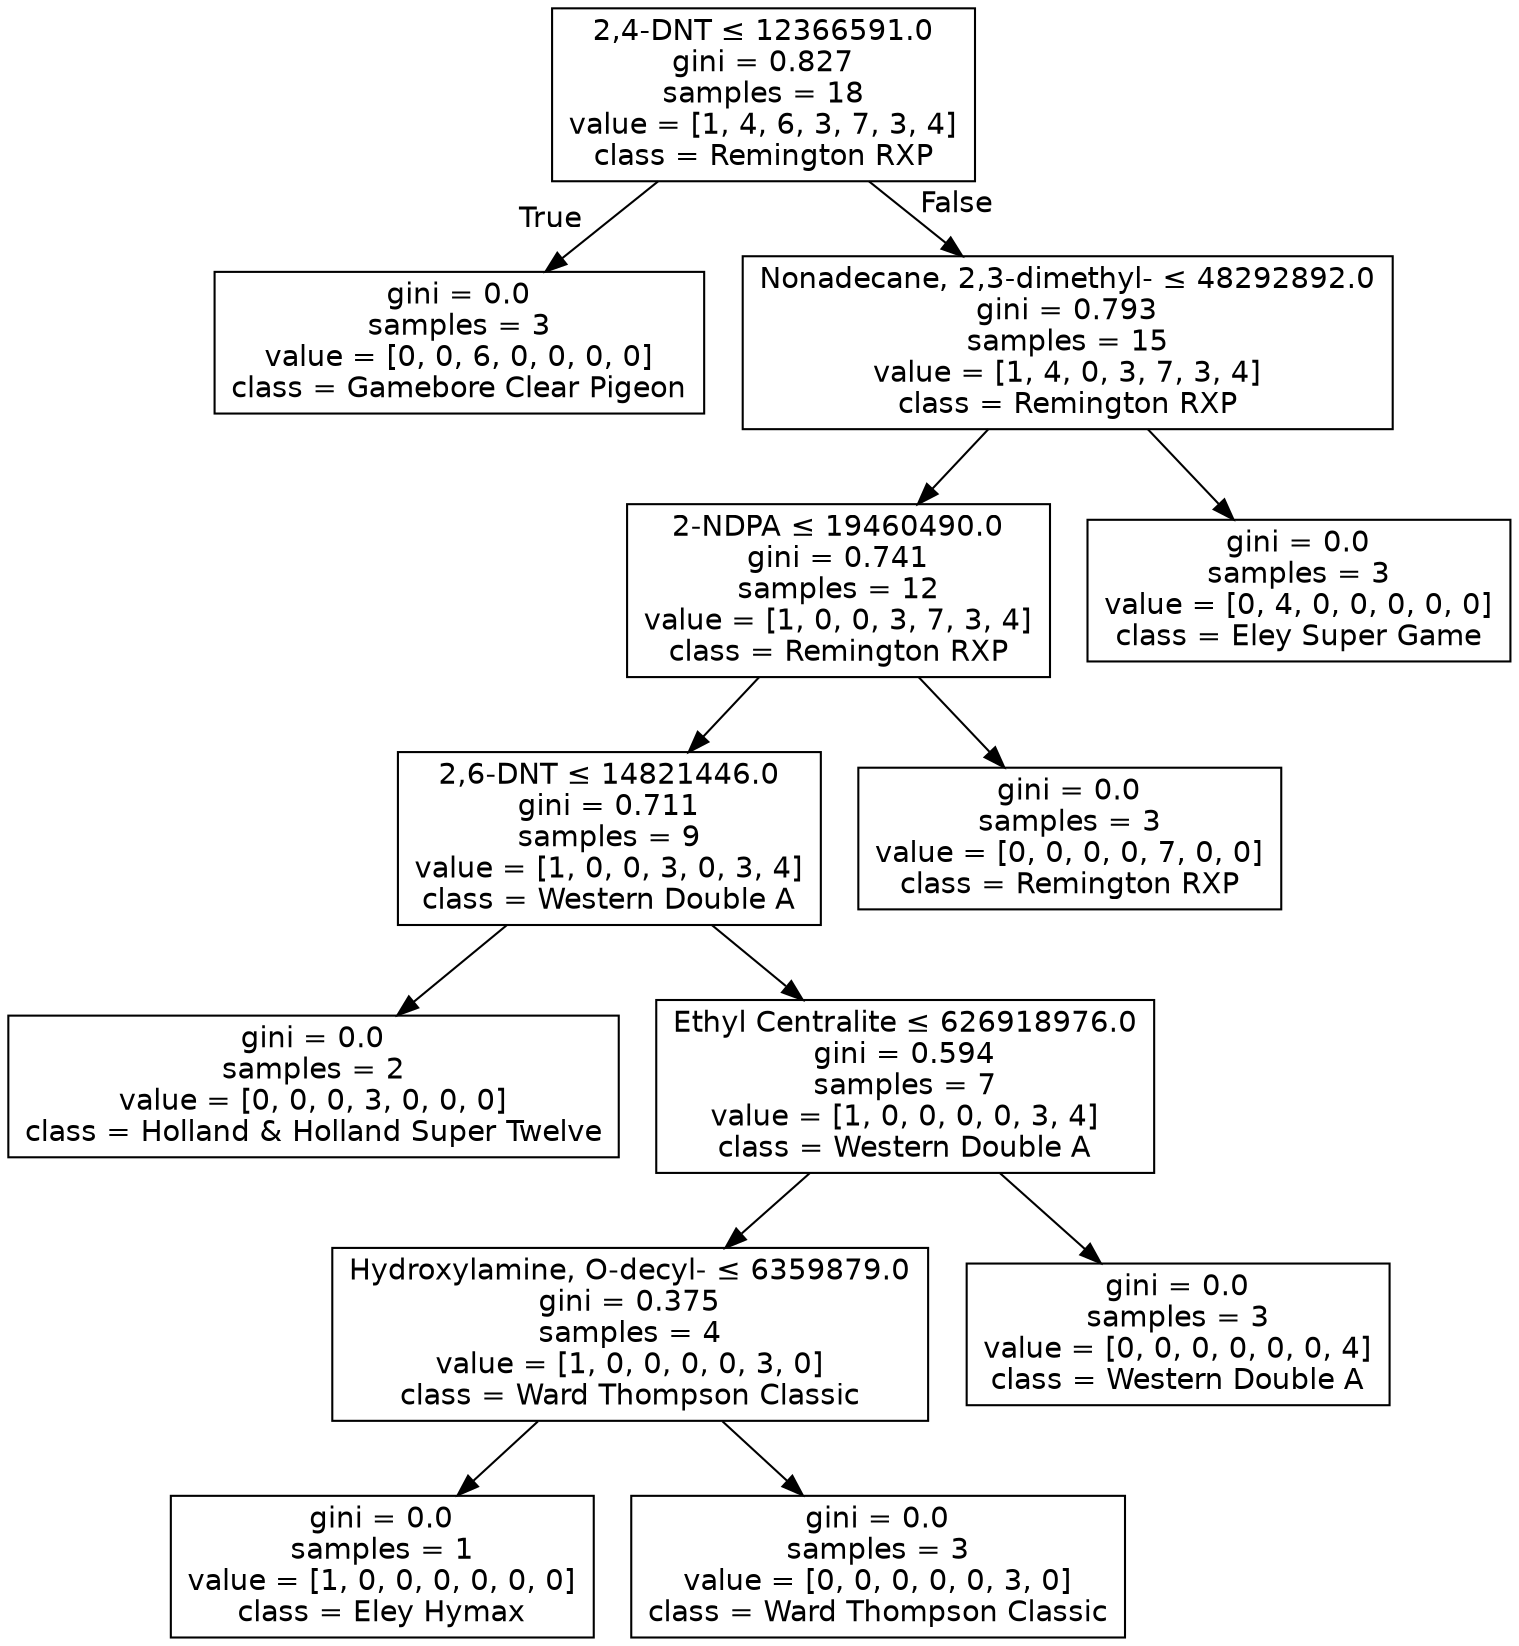 digraph Tree {
node [shape=box, fontname="helvetica"] ;
edge [fontname="helvetica"] ;
0 [label=<2,4-DNT &le; 12366591.0<br/>gini = 0.827<br/>samples = 18<br/>value = [1, 4, 6, 3, 7, 3, 4]<br/>class = Remington RXP>] ;
1 [label=<gini = 0.0<br/>samples = 3<br/>value = [0, 0, 6, 0, 0, 0, 0]<br/>class = Gamebore Clear Pigeon>] ;
0 -> 1 [labeldistance=2.5, labelangle=45, headlabel="True"] ;
2 [label=<Nonadecane, 2,3-dimethyl- &le; 48292892.0<br/>gini = 0.793<br/>samples = 15<br/>value = [1, 4, 0, 3, 7, 3, 4]<br/>class = Remington RXP>] ;
0 -> 2 [labeldistance=2.5, labelangle=-45, headlabel="False"] ;
3 [label=<2-NDPA &le; 19460490.0<br/>gini = 0.741<br/>samples = 12<br/>value = [1, 0, 0, 3, 7, 3, 4]<br/>class = Remington RXP>] ;
2 -> 3 ;
4 [label=<2,6-DNT &le; 14821446.0<br/>gini = 0.711<br/>samples = 9<br/>value = [1, 0, 0, 3, 0, 3, 4]<br/>class = Western Double A>] ;
3 -> 4 ;
5 [label=<gini = 0.0<br/>samples = 2<br/>value = [0, 0, 0, 3, 0, 0, 0]<br/>class = Holland &amp; Holland Super Twelve>] ;
4 -> 5 ;
6 [label=<Ethyl Centralite &le; 626918976.0<br/>gini = 0.594<br/>samples = 7<br/>value = [1, 0, 0, 0, 0, 3, 4]<br/>class = Western Double A>] ;
4 -> 6 ;
7 [label=<Hydroxylamine, O-decyl- &le; 6359879.0<br/>gini = 0.375<br/>samples = 4<br/>value = [1, 0, 0, 0, 0, 3, 0]<br/>class = Ward Thompson Classic>] ;
6 -> 7 ;
8 [label=<gini = 0.0<br/>samples = 1<br/>value = [1, 0, 0, 0, 0, 0, 0]<br/>class = Eley Hymax>] ;
7 -> 8 ;
9 [label=<gini = 0.0<br/>samples = 3<br/>value = [0, 0, 0, 0, 0, 3, 0]<br/>class = Ward Thompson Classic>] ;
7 -> 9 ;
10 [label=<gini = 0.0<br/>samples = 3<br/>value = [0, 0, 0, 0, 0, 0, 4]<br/>class = Western Double A>] ;
6 -> 10 ;
11 [label=<gini = 0.0<br/>samples = 3<br/>value = [0, 0, 0, 0, 7, 0, 0]<br/>class = Remington RXP>] ;
3 -> 11 ;
12 [label=<gini = 0.0<br/>samples = 3<br/>value = [0, 4, 0, 0, 0, 0, 0]<br/>class = Eley Super Game>] ;
2 -> 12 ;
}
